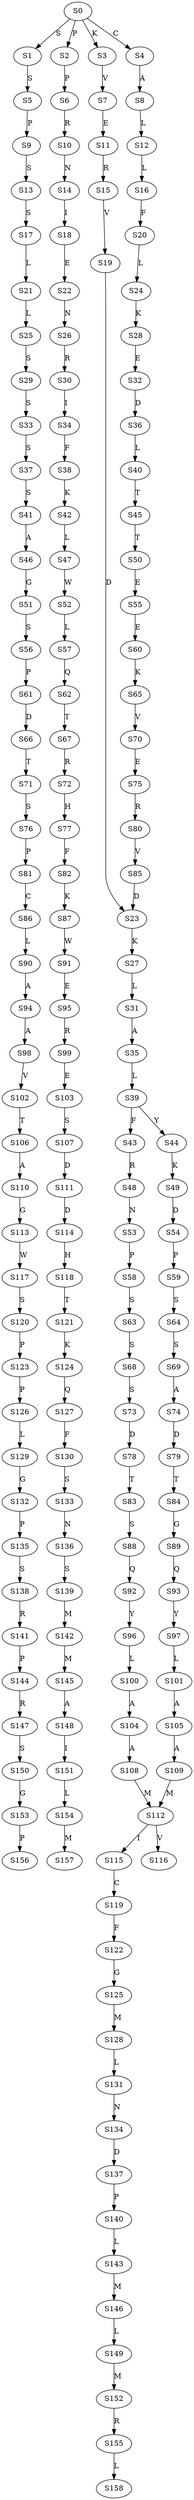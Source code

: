 strict digraph  {
	S0 -> S1 [ label = S ];
	S0 -> S2 [ label = P ];
	S0 -> S3 [ label = K ];
	S0 -> S4 [ label = C ];
	S1 -> S5 [ label = S ];
	S2 -> S6 [ label = P ];
	S3 -> S7 [ label = V ];
	S4 -> S8 [ label = A ];
	S5 -> S9 [ label = P ];
	S6 -> S10 [ label = R ];
	S7 -> S11 [ label = E ];
	S8 -> S12 [ label = L ];
	S9 -> S13 [ label = S ];
	S10 -> S14 [ label = N ];
	S11 -> S15 [ label = R ];
	S12 -> S16 [ label = L ];
	S13 -> S17 [ label = S ];
	S14 -> S18 [ label = I ];
	S15 -> S19 [ label = V ];
	S16 -> S20 [ label = F ];
	S17 -> S21 [ label = L ];
	S18 -> S22 [ label = E ];
	S19 -> S23 [ label = D ];
	S20 -> S24 [ label = L ];
	S21 -> S25 [ label = L ];
	S22 -> S26 [ label = N ];
	S23 -> S27 [ label = K ];
	S24 -> S28 [ label = K ];
	S25 -> S29 [ label = S ];
	S26 -> S30 [ label = R ];
	S27 -> S31 [ label = L ];
	S28 -> S32 [ label = E ];
	S29 -> S33 [ label = S ];
	S30 -> S34 [ label = I ];
	S31 -> S35 [ label = A ];
	S32 -> S36 [ label = D ];
	S33 -> S37 [ label = S ];
	S34 -> S38 [ label = F ];
	S35 -> S39 [ label = L ];
	S36 -> S40 [ label = L ];
	S37 -> S41 [ label = S ];
	S38 -> S42 [ label = K ];
	S39 -> S43 [ label = F ];
	S39 -> S44 [ label = Y ];
	S40 -> S45 [ label = T ];
	S41 -> S46 [ label = A ];
	S42 -> S47 [ label = L ];
	S43 -> S48 [ label = R ];
	S44 -> S49 [ label = K ];
	S45 -> S50 [ label = T ];
	S46 -> S51 [ label = G ];
	S47 -> S52 [ label = W ];
	S48 -> S53 [ label = N ];
	S49 -> S54 [ label = D ];
	S50 -> S55 [ label = E ];
	S51 -> S56 [ label = S ];
	S52 -> S57 [ label = L ];
	S53 -> S58 [ label = P ];
	S54 -> S59 [ label = P ];
	S55 -> S60 [ label = E ];
	S56 -> S61 [ label = P ];
	S57 -> S62 [ label = Q ];
	S58 -> S63 [ label = S ];
	S59 -> S64 [ label = S ];
	S60 -> S65 [ label = K ];
	S61 -> S66 [ label = D ];
	S62 -> S67 [ label = T ];
	S63 -> S68 [ label = S ];
	S64 -> S69 [ label = S ];
	S65 -> S70 [ label = V ];
	S66 -> S71 [ label = T ];
	S67 -> S72 [ label = R ];
	S68 -> S73 [ label = S ];
	S69 -> S74 [ label = A ];
	S70 -> S75 [ label = E ];
	S71 -> S76 [ label = S ];
	S72 -> S77 [ label = H ];
	S73 -> S78 [ label = D ];
	S74 -> S79 [ label = D ];
	S75 -> S80 [ label = R ];
	S76 -> S81 [ label = P ];
	S77 -> S82 [ label = F ];
	S78 -> S83 [ label = T ];
	S79 -> S84 [ label = T ];
	S80 -> S85 [ label = V ];
	S81 -> S86 [ label = C ];
	S82 -> S87 [ label = K ];
	S83 -> S88 [ label = S ];
	S84 -> S89 [ label = G ];
	S85 -> S23 [ label = D ];
	S86 -> S90 [ label = L ];
	S87 -> S91 [ label = W ];
	S88 -> S92 [ label = Q ];
	S89 -> S93 [ label = Q ];
	S90 -> S94 [ label = A ];
	S91 -> S95 [ label = E ];
	S92 -> S96 [ label = Y ];
	S93 -> S97 [ label = Y ];
	S94 -> S98 [ label = A ];
	S95 -> S99 [ label = R ];
	S96 -> S100 [ label = L ];
	S97 -> S101 [ label = L ];
	S98 -> S102 [ label = V ];
	S99 -> S103 [ label = E ];
	S100 -> S104 [ label = A ];
	S101 -> S105 [ label = A ];
	S102 -> S106 [ label = T ];
	S103 -> S107 [ label = S ];
	S104 -> S108 [ label = A ];
	S105 -> S109 [ label = A ];
	S106 -> S110 [ label = A ];
	S107 -> S111 [ label = D ];
	S108 -> S112 [ label = M ];
	S109 -> S112 [ label = M ];
	S110 -> S113 [ label = G ];
	S111 -> S114 [ label = D ];
	S112 -> S115 [ label = I ];
	S112 -> S116 [ label = V ];
	S113 -> S117 [ label = W ];
	S114 -> S118 [ label = H ];
	S115 -> S119 [ label = C ];
	S117 -> S120 [ label = S ];
	S118 -> S121 [ label = T ];
	S119 -> S122 [ label = F ];
	S120 -> S123 [ label = P ];
	S121 -> S124 [ label = K ];
	S122 -> S125 [ label = G ];
	S123 -> S126 [ label = P ];
	S124 -> S127 [ label = Q ];
	S125 -> S128 [ label = M ];
	S126 -> S129 [ label = L ];
	S127 -> S130 [ label = F ];
	S128 -> S131 [ label = L ];
	S129 -> S132 [ label = G ];
	S130 -> S133 [ label = S ];
	S131 -> S134 [ label = N ];
	S132 -> S135 [ label = P ];
	S133 -> S136 [ label = N ];
	S134 -> S137 [ label = D ];
	S135 -> S138 [ label = S ];
	S136 -> S139 [ label = S ];
	S137 -> S140 [ label = P ];
	S138 -> S141 [ label = R ];
	S139 -> S142 [ label = M ];
	S140 -> S143 [ label = L ];
	S141 -> S144 [ label = P ];
	S142 -> S145 [ label = M ];
	S143 -> S146 [ label = M ];
	S144 -> S147 [ label = R ];
	S145 -> S148 [ label = A ];
	S146 -> S149 [ label = L ];
	S147 -> S150 [ label = S ];
	S148 -> S151 [ label = I ];
	S149 -> S152 [ label = M ];
	S150 -> S153 [ label = G ];
	S151 -> S154 [ label = L ];
	S152 -> S155 [ label = R ];
	S153 -> S156 [ label = P ];
	S154 -> S157 [ label = M ];
	S155 -> S158 [ label = L ];
}
